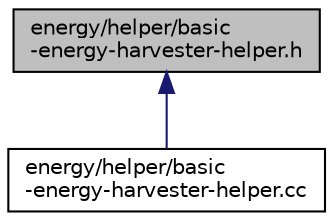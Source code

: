 digraph "energy/helper/basic-energy-harvester-helper.h"
{
  edge [fontname="Helvetica",fontsize="10",labelfontname="Helvetica",labelfontsize="10"];
  node [fontname="Helvetica",fontsize="10",shape=record];
  Node1 [label="energy/helper/basic\l-energy-harvester-helper.h",height=0.2,width=0.4,color="black", fillcolor="grey75", style="filled", fontcolor="black"];
  Node1 -> Node2 [dir="back",color="midnightblue",fontsize="10",style="solid"];
  Node2 [label="energy/helper/basic\l-energy-harvester-helper.cc",height=0.2,width=0.4,color="black", fillcolor="white", style="filled",URL="$d1/d5b/basic-energy-harvester-helper_8cc.html"];
}
